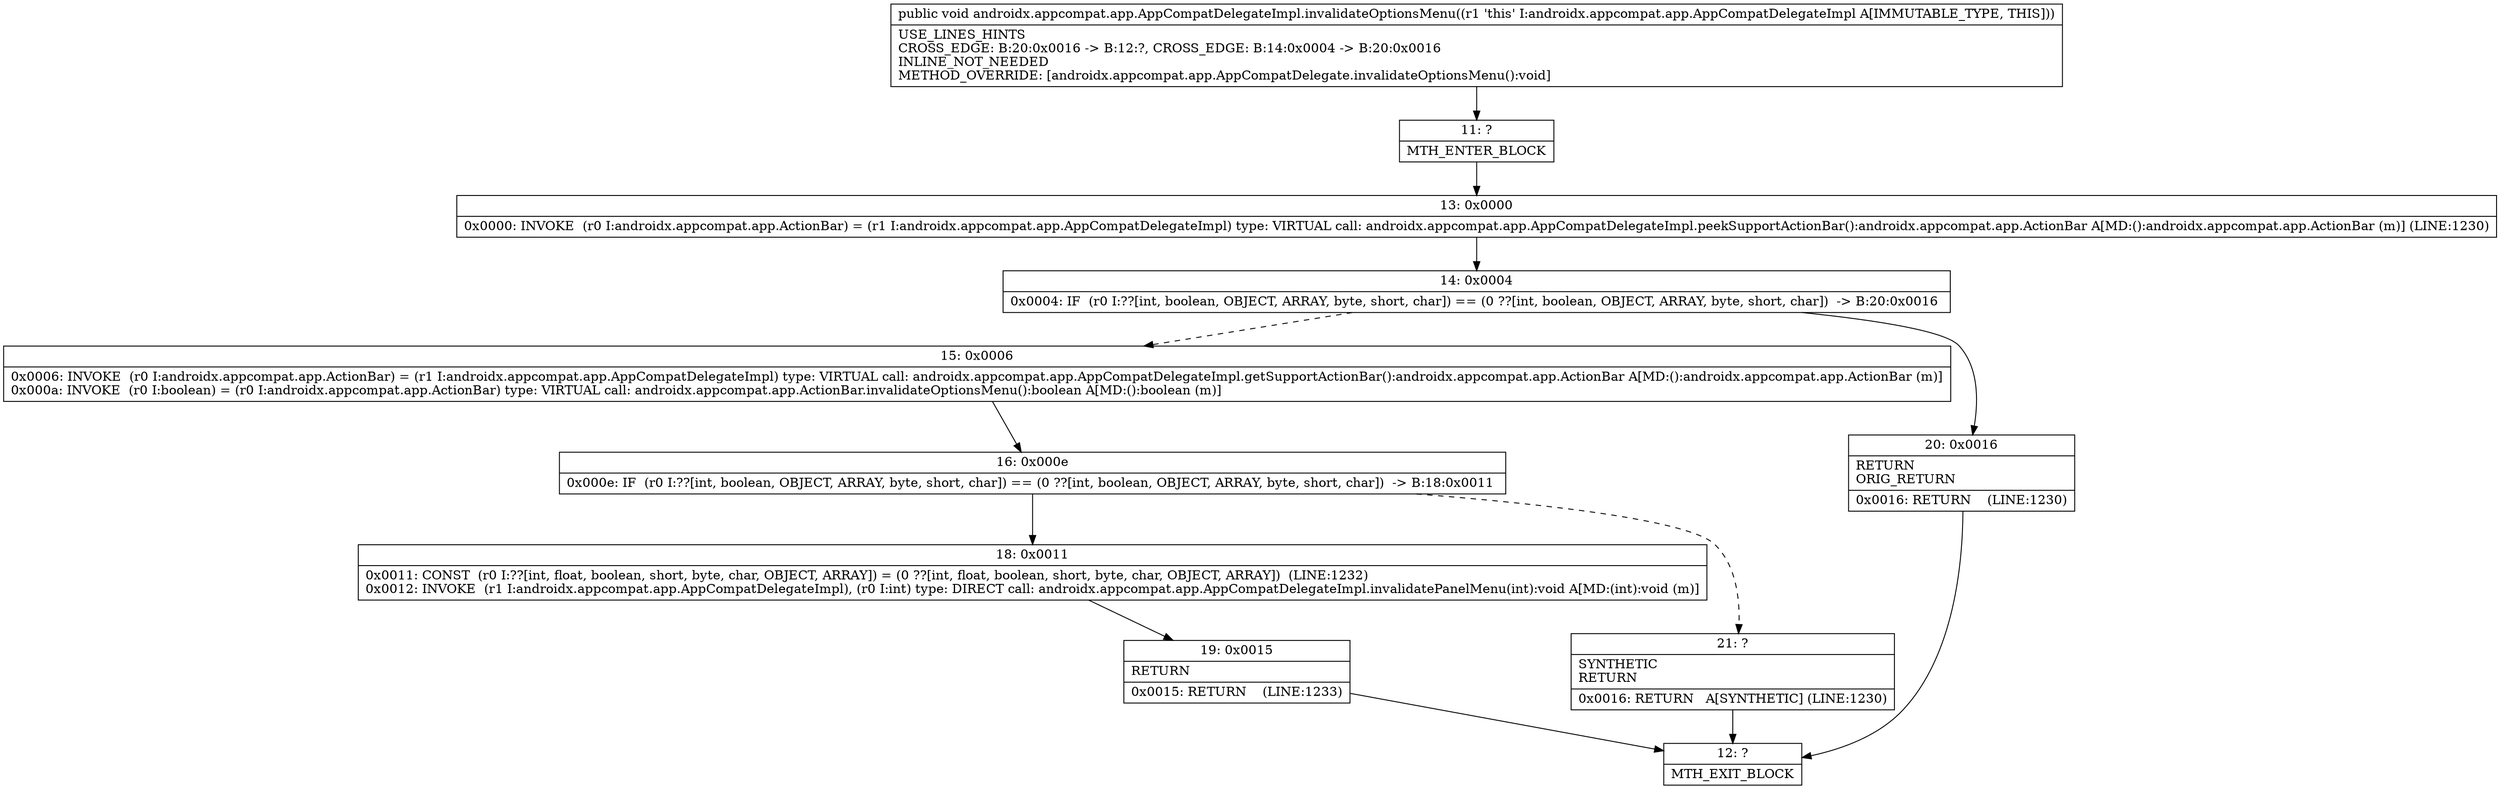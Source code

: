 digraph "CFG forandroidx.appcompat.app.AppCompatDelegateImpl.invalidateOptionsMenu()V" {
Node_11 [shape=record,label="{11\:\ ?|MTH_ENTER_BLOCK\l}"];
Node_13 [shape=record,label="{13\:\ 0x0000|0x0000: INVOKE  (r0 I:androidx.appcompat.app.ActionBar) = (r1 I:androidx.appcompat.app.AppCompatDelegateImpl) type: VIRTUAL call: androidx.appcompat.app.AppCompatDelegateImpl.peekSupportActionBar():androidx.appcompat.app.ActionBar A[MD:():androidx.appcompat.app.ActionBar (m)] (LINE:1230)\l}"];
Node_14 [shape=record,label="{14\:\ 0x0004|0x0004: IF  (r0 I:??[int, boolean, OBJECT, ARRAY, byte, short, char]) == (0 ??[int, boolean, OBJECT, ARRAY, byte, short, char])  \-\> B:20:0x0016 \l}"];
Node_15 [shape=record,label="{15\:\ 0x0006|0x0006: INVOKE  (r0 I:androidx.appcompat.app.ActionBar) = (r1 I:androidx.appcompat.app.AppCompatDelegateImpl) type: VIRTUAL call: androidx.appcompat.app.AppCompatDelegateImpl.getSupportActionBar():androidx.appcompat.app.ActionBar A[MD:():androidx.appcompat.app.ActionBar (m)]\l0x000a: INVOKE  (r0 I:boolean) = (r0 I:androidx.appcompat.app.ActionBar) type: VIRTUAL call: androidx.appcompat.app.ActionBar.invalidateOptionsMenu():boolean A[MD:():boolean (m)]\l}"];
Node_16 [shape=record,label="{16\:\ 0x000e|0x000e: IF  (r0 I:??[int, boolean, OBJECT, ARRAY, byte, short, char]) == (0 ??[int, boolean, OBJECT, ARRAY, byte, short, char])  \-\> B:18:0x0011 \l}"];
Node_18 [shape=record,label="{18\:\ 0x0011|0x0011: CONST  (r0 I:??[int, float, boolean, short, byte, char, OBJECT, ARRAY]) = (0 ??[int, float, boolean, short, byte, char, OBJECT, ARRAY])  (LINE:1232)\l0x0012: INVOKE  (r1 I:androidx.appcompat.app.AppCompatDelegateImpl), (r0 I:int) type: DIRECT call: androidx.appcompat.app.AppCompatDelegateImpl.invalidatePanelMenu(int):void A[MD:(int):void (m)]\l}"];
Node_19 [shape=record,label="{19\:\ 0x0015|RETURN\l|0x0015: RETURN    (LINE:1233)\l}"];
Node_12 [shape=record,label="{12\:\ ?|MTH_EXIT_BLOCK\l}"];
Node_21 [shape=record,label="{21\:\ ?|SYNTHETIC\lRETURN\l|0x0016: RETURN   A[SYNTHETIC] (LINE:1230)\l}"];
Node_20 [shape=record,label="{20\:\ 0x0016|RETURN\lORIG_RETURN\l|0x0016: RETURN    (LINE:1230)\l}"];
MethodNode[shape=record,label="{public void androidx.appcompat.app.AppCompatDelegateImpl.invalidateOptionsMenu((r1 'this' I:androidx.appcompat.app.AppCompatDelegateImpl A[IMMUTABLE_TYPE, THIS]))  | USE_LINES_HINTS\lCROSS_EDGE: B:20:0x0016 \-\> B:12:?, CROSS_EDGE: B:14:0x0004 \-\> B:20:0x0016\lINLINE_NOT_NEEDED\lMETHOD_OVERRIDE: [androidx.appcompat.app.AppCompatDelegate.invalidateOptionsMenu():void]\l}"];
MethodNode -> Node_11;Node_11 -> Node_13;
Node_13 -> Node_14;
Node_14 -> Node_15[style=dashed];
Node_14 -> Node_20;
Node_15 -> Node_16;
Node_16 -> Node_18;
Node_16 -> Node_21[style=dashed];
Node_18 -> Node_19;
Node_19 -> Node_12;
Node_21 -> Node_12;
Node_20 -> Node_12;
}

